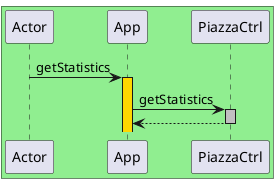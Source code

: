 @startuml
box #lightgreen
participant Actor
Actor -> App : getStatistics
activate App #gold
App -> PiazzaCtrl :getStatistics
activate PiazzaCtrl #silver
return
@enduml